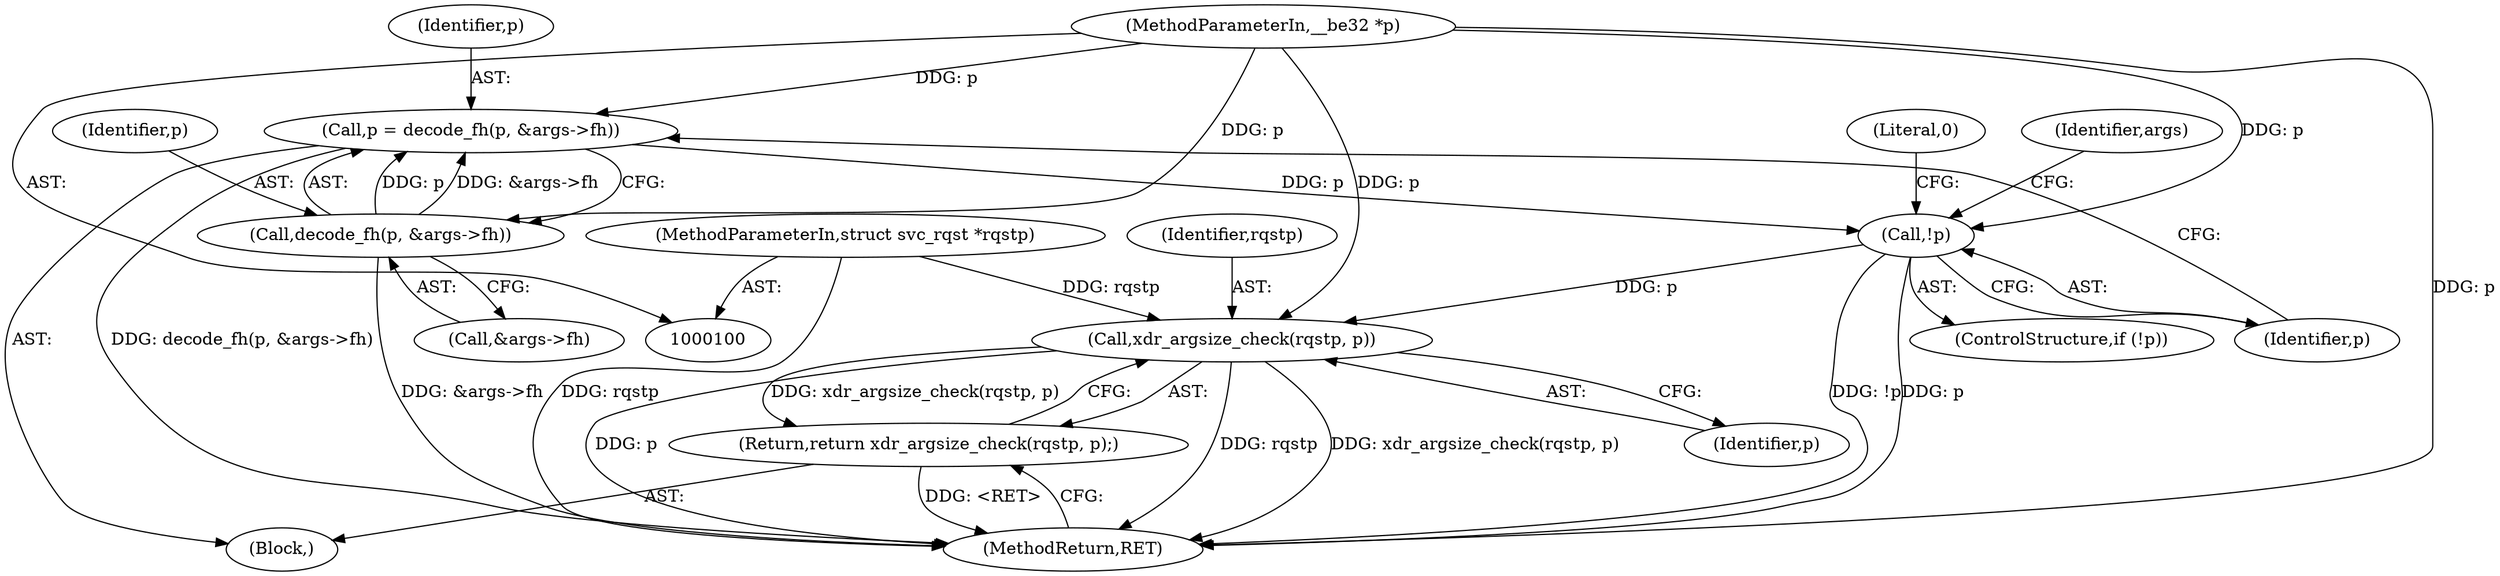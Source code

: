 digraph "1_linux_c70422f760c120480fee4de6c38804c72aa26bc1_8@pointer" {
"1000129" [label="(Call,xdr_argsize_check(rqstp, p))"];
"1000101" [label="(MethodParameterIn,struct svc_rqst *rqstp)"];
"1000114" [label="(Call,!p)"];
"1000105" [label="(Call,p = decode_fh(p, &args->fh))"];
"1000107" [label="(Call,decode_fh(p, &args->fh))"];
"1000102" [label="(MethodParameterIn,__be32 *p)"];
"1000128" [label="(Return,return xdr_argsize_check(rqstp, p);)"];
"1000104" [label="(Block,)"];
"1000102" [label="(MethodParameterIn,__be32 *p)"];
"1000109" [label="(Call,&args->fh)"];
"1000106" [label="(Identifier,p)"];
"1000117" [label="(Literal,0)"];
"1000130" [label="(Identifier,rqstp)"];
"1000129" [label="(Call,xdr_argsize_check(rqstp, p))"];
"1000131" [label="(Identifier,p)"];
"1000105" [label="(Call,p = decode_fh(p, &args->fh))"];
"1000132" [label="(MethodReturn,RET)"];
"1000113" [label="(ControlStructure,if (!p))"];
"1000120" [label="(Identifier,args)"];
"1000128" [label="(Return,return xdr_argsize_check(rqstp, p);)"];
"1000101" [label="(MethodParameterIn,struct svc_rqst *rqstp)"];
"1000114" [label="(Call,!p)"];
"1000108" [label="(Identifier,p)"];
"1000107" [label="(Call,decode_fh(p, &args->fh))"];
"1000115" [label="(Identifier,p)"];
"1000129" -> "1000128"  [label="AST: "];
"1000129" -> "1000131"  [label="CFG: "];
"1000130" -> "1000129"  [label="AST: "];
"1000131" -> "1000129"  [label="AST: "];
"1000128" -> "1000129"  [label="CFG: "];
"1000129" -> "1000132"  [label="DDG: rqstp"];
"1000129" -> "1000132"  [label="DDG: xdr_argsize_check(rqstp, p)"];
"1000129" -> "1000132"  [label="DDG: p"];
"1000129" -> "1000128"  [label="DDG: xdr_argsize_check(rqstp, p)"];
"1000101" -> "1000129"  [label="DDG: rqstp"];
"1000114" -> "1000129"  [label="DDG: p"];
"1000102" -> "1000129"  [label="DDG: p"];
"1000101" -> "1000100"  [label="AST: "];
"1000101" -> "1000132"  [label="DDG: rqstp"];
"1000114" -> "1000113"  [label="AST: "];
"1000114" -> "1000115"  [label="CFG: "];
"1000115" -> "1000114"  [label="AST: "];
"1000117" -> "1000114"  [label="CFG: "];
"1000120" -> "1000114"  [label="CFG: "];
"1000114" -> "1000132"  [label="DDG: !p"];
"1000114" -> "1000132"  [label="DDG: p"];
"1000105" -> "1000114"  [label="DDG: p"];
"1000102" -> "1000114"  [label="DDG: p"];
"1000105" -> "1000104"  [label="AST: "];
"1000105" -> "1000107"  [label="CFG: "];
"1000106" -> "1000105"  [label="AST: "];
"1000107" -> "1000105"  [label="AST: "];
"1000115" -> "1000105"  [label="CFG: "];
"1000105" -> "1000132"  [label="DDG: decode_fh(p, &args->fh)"];
"1000107" -> "1000105"  [label="DDG: p"];
"1000107" -> "1000105"  [label="DDG: &args->fh"];
"1000102" -> "1000105"  [label="DDG: p"];
"1000107" -> "1000109"  [label="CFG: "];
"1000108" -> "1000107"  [label="AST: "];
"1000109" -> "1000107"  [label="AST: "];
"1000107" -> "1000132"  [label="DDG: &args->fh"];
"1000102" -> "1000107"  [label="DDG: p"];
"1000102" -> "1000100"  [label="AST: "];
"1000102" -> "1000132"  [label="DDG: p"];
"1000128" -> "1000104"  [label="AST: "];
"1000132" -> "1000128"  [label="CFG: "];
"1000128" -> "1000132"  [label="DDG: <RET>"];
}
